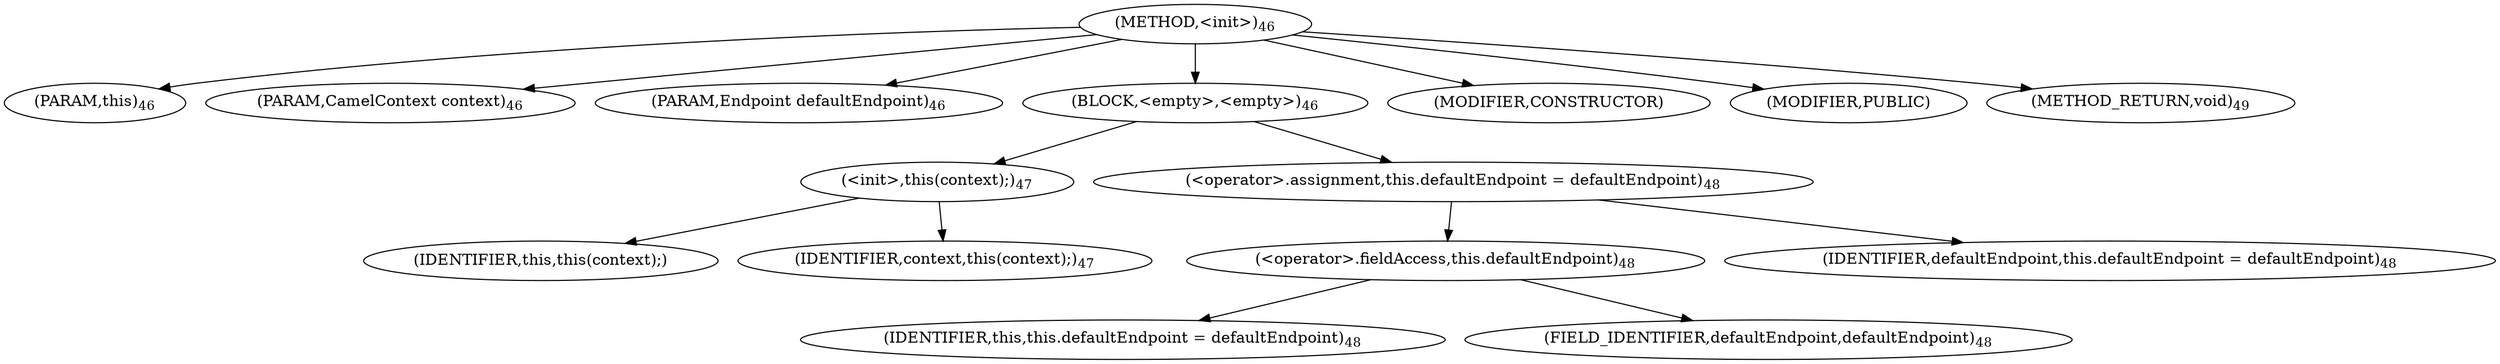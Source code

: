 digraph "&lt;init&gt;" {  
"112" [label = <(METHOD,&lt;init&gt;)<SUB>46</SUB>> ]
"6" [label = <(PARAM,this)<SUB>46</SUB>> ]
"113" [label = <(PARAM,CamelContext context)<SUB>46</SUB>> ]
"114" [label = <(PARAM,Endpoint defaultEndpoint)<SUB>46</SUB>> ]
"115" [label = <(BLOCK,&lt;empty&gt;,&lt;empty&gt;)<SUB>46</SUB>> ]
"116" [label = <(&lt;init&gt;,this(context);)<SUB>47</SUB>> ]
"5" [label = <(IDENTIFIER,this,this(context);)> ]
"117" [label = <(IDENTIFIER,context,this(context);)<SUB>47</SUB>> ]
"118" [label = <(&lt;operator&gt;.assignment,this.defaultEndpoint = defaultEndpoint)<SUB>48</SUB>> ]
"119" [label = <(&lt;operator&gt;.fieldAccess,this.defaultEndpoint)<SUB>48</SUB>> ]
"7" [label = <(IDENTIFIER,this,this.defaultEndpoint = defaultEndpoint)<SUB>48</SUB>> ]
"120" [label = <(FIELD_IDENTIFIER,defaultEndpoint,defaultEndpoint)<SUB>48</SUB>> ]
"121" [label = <(IDENTIFIER,defaultEndpoint,this.defaultEndpoint = defaultEndpoint)<SUB>48</SUB>> ]
"122" [label = <(MODIFIER,CONSTRUCTOR)> ]
"123" [label = <(MODIFIER,PUBLIC)> ]
"124" [label = <(METHOD_RETURN,void)<SUB>49</SUB>> ]
  "112" -> "6" 
  "112" -> "113" 
  "112" -> "114" 
  "112" -> "115" 
  "112" -> "122" 
  "112" -> "123" 
  "112" -> "124" 
  "115" -> "116" 
  "115" -> "118" 
  "116" -> "5" 
  "116" -> "117" 
  "118" -> "119" 
  "118" -> "121" 
  "119" -> "7" 
  "119" -> "120" 
}
